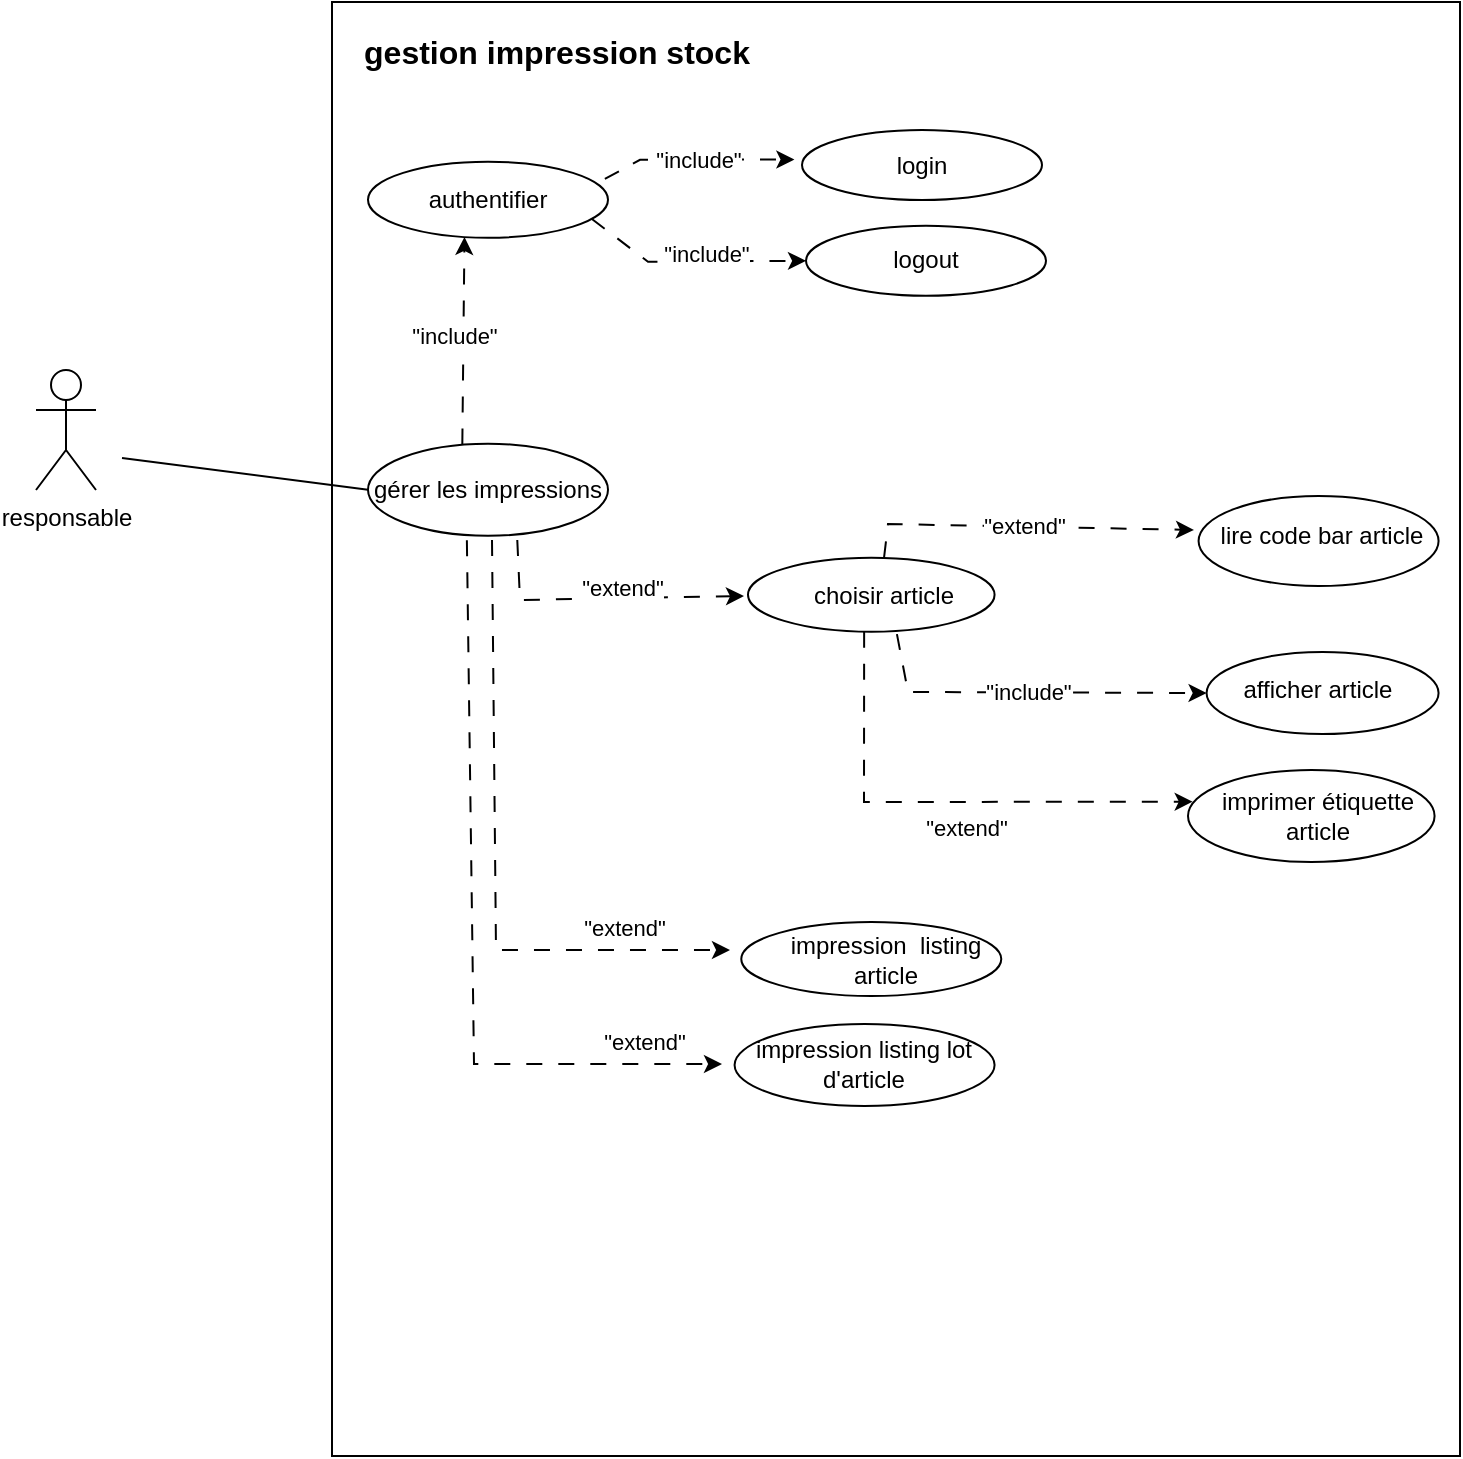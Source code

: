 <mxfile version="28.0.4">
  <diagram name="Page-1" id="1hs5s9o86z9CkmKRlvlU">
    <mxGraphModel dx="705" dy="608" grid="0" gridSize="10" guides="1" tooltips="1" connect="1" arrows="1" fold="1" page="1" pageScale="1" pageWidth="827" pageHeight="1169" math="0" shadow="0">
      <root>
        <mxCell id="0" />
        <mxCell id="1" parent="0" />
        <mxCell id="moyFe240ITgWGfT6woky-1" value="" style="rounded=0;whiteSpace=wrap;html=1;movable=1;resizable=1;rotatable=1;deletable=1;editable=1;locked=0;connectable=1;" parent="1" vertex="1">
          <mxGeometry x="186" y="96" width="564" height="727" as="geometry" />
        </mxCell>
        <mxCell id="m7XsVHhVL0BLHQTgYPTq-2" value="responsable" style="shape=umlActor;verticalLabelPosition=bottom;verticalAlign=top;html=1;" parent="1" vertex="1">
          <mxGeometry x="38" y="280" width="30" height="60" as="geometry" />
        </mxCell>
        <mxCell id="m7XsVHhVL0BLHQTgYPTq-45" value="" style="endArrow=none;html=1;rounded=0;endFill=0;entryX=0;entryY=0.5;entryDx=0;entryDy=0;" parent="1" target="Vm04vDGgWkTRmuB3QaGC-19" edge="1">
          <mxGeometry width="50" height="50" relative="1" as="geometry">
            <mxPoint x="81" y="324" as="sourcePoint" />
            <mxPoint x="274.2" y="191.25" as="targetPoint" />
          </mxGeometry>
        </mxCell>
        <mxCell id="moyFe240ITgWGfT6woky-2" value="gestion impression stock" style="text;html=1;align=center;verticalAlign=middle;whiteSpace=wrap;rounded=0;fontSize=16;fontStyle=1" parent="1" vertex="1">
          <mxGeometry x="189" y="106" width="219" height="30" as="geometry" />
        </mxCell>
        <mxCell id="Vm04vDGgWkTRmuB3QaGC-34" value="" style="group" parent="1" vertex="1" connectable="0">
          <mxGeometry x="204" y="160" width="535.29" height="488" as="geometry" />
        </mxCell>
        <mxCell id="m7XsVHhVL0BLHQTgYPTq-14" value="" style="shape=ellipse;container=1;horizontal=1;horizontalStack=0;resizeParent=1;resizeParentMax=0;resizeLast=0;html=1;dashed=0;collapsible=0;" parent="Vm04vDGgWkTRmuB3QaGC-34" vertex="1">
          <mxGeometry x="415.29" y="183" width="120" height="45" as="geometry" />
        </mxCell>
        <mxCell id="m7XsVHhVL0BLHQTgYPTq-15" value="lire code bar article" style="html=1;strokeColor=none;fillColor=none;align=center;verticalAlign=middle;rotatable=0;whiteSpace=wrap;" parent="m7XsVHhVL0BLHQTgYPTq-14" vertex="1">
          <mxGeometry x="2" y="14.001" width="120" height="11.25" as="geometry" />
        </mxCell>
        <mxCell id="m7XsVHhVL0BLHQTgYPTq-24" value="" style="shape=ellipse;container=1;horizontal=1;horizontalStack=0;resizeParent=1;resizeParentMax=0;resizeLast=0;html=1;dashed=0;collapsible=0;" parent="Vm04vDGgWkTRmuB3QaGC-34" vertex="1">
          <mxGeometry x="419.29" y="261" width="116" height="41" as="geometry" />
        </mxCell>
        <mxCell id="m7XsVHhVL0BLHQTgYPTq-25" value="afficher article" style="html=1;strokeColor=none;fillColor=none;align=center;verticalAlign=middle;rotatable=0;whiteSpace=wrap;" parent="m7XsVHhVL0BLHQTgYPTq-24" vertex="1">
          <mxGeometry x="-2" y="13.667" width="116" height="10.25" as="geometry" />
        </mxCell>
        <mxCell id="m7XsVHhVL0BLHQTgYPTq-37" value="" style="shape=ellipse;container=1;horizontal=1;horizontalStack=0;resizeParent=1;resizeParentMax=0;resizeLast=0;html=1;dashed=0;collapsible=0;" parent="Vm04vDGgWkTRmuB3QaGC-34" vertex="1">
          <mxGeometry x="186.64" y="396" width="130" height="37" as="geometry" />
        </mxCell>
        <mxCell id="m7XsVHhVL0BLHQTgYPTq-38" value="impression&amp;nbsp; listing article" style="html=1;strokeColor=none;fillColor=none;align=center;verticalAlign=middle;rotatable=0;whiteSpace=wrap;" parent="m7XsVHhVL0BLHQTgYPTq-37" vertex="1">
          <mxGeometry x="7" y="14.44" width="130" height="8.12" as="geometry" />
        </mxCell>
        <mxCell id="m7XsVHhVL0BLHQTgYPTq-47" value="&quot;extend&quot;" style="endArrow=classic;html=1;rounded=0;endFill=1;dashed=1;dashPattern=8 8;exitX=0.552;exitY=-0.008;exitDx=0;exitDy=0;exitPerimeter=0;" parent="Vm04vDGgWkTRmuB3QaGC-34" source="Vm04vDGgWkTRmuB3QaGC-22" edge="1">
          <mxGeometry width="50" height="50" relative="1" as="geometry">
            <mxPoint x="-127" y="203" as="sourcePoint" />
            <mxPoint x="413" y="200" as="targetPoint" />
            <Array as="points">
              <mxPoint x="260" y="197" />
            </Array>
          </mxGeometry>
        </mxCell>
        <mxCell id="m7XsVHhVL0BLHQTgYPTq-49" value="&quot;include&quot;" style="endArrow=classic;html=1;rounded=0;entryX=0;entryY=0.5;entryDx=0;entryDy=0;endFill=1;dashed=1;dashPattern=8 8;exitX=0.604;exitY=1.032;exitDx=0;exitDy=0;exitPerimeter=0;" parent="Vm04vDGgWkTRmuB3QaGC-34" source="Vm04vDGgWkTRmuB3QaGC-22" target="m7XsVHhVL0BLHQTgYPTq-24" edge="1">
          <mxGeometry width="50" height="50" relative="1" as="geometry">
            <mxPoint x="-367" y="114" as="sourcePoint" />
            <mxPoint x="-43" y="434" as="targetPoint" />
            <Array as="points">
              <mxPoint x="270" y="281" />
            </Array>
          </mxGeometry>
        </mxCell>
        <mxCell id="m7XsVHhVL0BLHQTgYPTq-54" value="" style="shape=ellipse;container=1;horizontal=1;horizontalStack=0;resizeParent=1;resizeParentMax=0;resizeLast=0;html=1;dashed=0;collapsible=0;" parent="Vm04vDGgWkTRmuB3QaGC-34" vertex="1">
          <mxGeometry x="183.29" y="447" width="130" height="41" as="geometry" />
        </mxCell>
        <mxCell id="m7XsVHhVL0BLHQTgYPTq-55" value="impression listing lot d&#39;article" style="html=1;strokeColor=none;fillColor=none;align=center;verticalAlign=middle;rotatable=0;whiteSpace=wrap;" parent="m7XsVHhVL0BLHQTgYPTq-54" vertex="1">
          <mxGeometry y="15.373" width="130" height="10.25" as="geometry" />
        </mxCell>
        <mxCell id="Vm04vDGgWkTRmuB3QaGC-3" value="&quot;extend&quot;" style="endArrow=classic;html=1;rounded=0;endFill=1;dashed=1;dashPattern=8 8;" parent="Vm04vDGgWkTRmuB3QaGC-34" edge="1">
          <mxGeometry x="0.671" y="11" width="50" height="50" relative="1" as="geometry">
            <mxPoint x="62" y="205" as="sourcePoint" />
            <mxPoint x="181" y="410" as="targetPoint" />
            <Array as="points">
              <mxPoint x="64" y="410" />
            </Array>
            <mxPoint as="offset" />
          </mxGeometry>
        </mxCell>
        <mxCell id="Vm04vDGgWkTRmuB3QaGC-6" value="&quot;extend&quot;" style="endArrow=classic;html=1;rounded=0;endFill=1;exitX=0.412;exitY=1.05;exitDx=0;exitDy=0;exitPerimeter=0;dashed=1;dashPattern=8 8;" parent="Vm04vDGgWkTRmuB3QaGC-34" source="Vm04vDGgWkTRmuB3QaGC-19" edge="1">
          <mxGeometry x="0.799" y="11" width="50" height="50" relative="1" as="geometry">
            <mxPoint x="-78.71" y="116.875" as="sourcePoint" />
            <mxPoint x="177" y="467" as="targetPoint" />
            <Array as="points">
              <mxPoint x="53" y="467" />
            </Array>
            <mxPoint as="offset" />
          </mxGeometry>
        </mxCell>
        <mxCell id="Vm04vDGgWkTRmuB3QaGC-11" value="" style="shape=ellipse;container=1;horizontal=1;horizontalStack=0;resizeParent=1;resizeParentMax=0;resizeLast=0;html=1;dashed=0;collapsible=0;" parent="Vm04vDGgWkTRmuB3QaGC-34" vertex="1">
          <mxGeometry x="219" y="47.875" width="120" height="35" as="geometry" />
        </mxCell>
        <mxCell id="Vm04vDGgWkTRmuB3QaGC-12" value="logout" style="html=1;strokeColor=none;fillColor=none;align=center;verticalAlign=middle;rotatable=0;whiteSpace=wrap;" parent="Vm04vDGgWkTRmuB3QaGC-11" vertex="1">
          <mxGeometry y="13.125" width="120" height="8.75" as="geometry" />
        </mxCell>
        <mxCell id="Vm04vDGgWkTRmuB3QaGC-13" value="" style="endArrow=classic;html=1;rounded=0;entryX=0;entryY=1;entryDx=0;entryDy=0;endFill=1;dashed=1;dashPattern=8 8;exitX=0.987;exitY=0.226;exitDx=0;exitDy=0;exitPerimeter=0;" parent="Vm04vDGgWkTRmuB3QaGC-34" source="Vm04vDGgWkTRmuB3QaGC-26" edge="1">
          <mxGeometry width="50" height="50" relative="1" as="geometry">
            <mxPoint x="-95" y="68.875" as="sourcePoint" />
            <mxPoint x="213.2" y="14.75" as="targetPoint" />
            <Array as="points">
              <mxPoint x="136" y="14.875" />
            </Array>
          </mxGeometry>
        </mxCell>
        <mxCell id="Vm04vDGgWkTRmuB3QaGC-14" value="&quot;include&quot;" style="edgeLabel;html=1;align=center;verticalAlign=middle;resizable=0;points=[];" parent="Vm04vDGgWkTRmuB3QaGC-13" vertex="1" connectable="0">
          <mxGeometry x="0.013" relative="1" as="geometry">
            <mxPoint as="offset" />
          </mxGeometry>
        </mxCell>
        <mxCell id="Vm04vDGgWkTRmuB3QaGC-15" value="" style="endArrow=classic;html=1;rounded=0;entryX=0;entryY=0.5;entryDx=0;entryDy=0;endFill=1;dashed=1;dashPattern=8 8;exitX=0.933;exitY=0.753;exitDx=0;exitDy=0;exitPerimeter=0;" parent="Vm04vDGgWkTRmuB3QaGC-34" source="Vm04vDGgWkTRmuB3QaGC-26" target="Vm04vDGgWkTRmuB3QaGC-12" edge="1">
          <mxGeometry width="50" height="50" relative="1" as="geometry">
            <mxPoint x="98" y="84.875" as="sourcePoint" />
            <mxPoint x="235" y="126.875" as="targetPoint" />
            <Array as="points">
              <mxPoint x="140" y="65.875" />
            </Array>
          </mxGeometry>
        </mxCell>
        <mxCell id="Vm04vDGgWkTRmuB3QaGC-16" value="&quot;include&quot;" style="edgeLabel;html=1;align=center;verticalAlign=middle;resizable=0;points=[];" parent="Vm04vDGgWkTRmuB3QaGC-15" vertex="1" connectable="0">
          <mxGeometry x="-0.095" y="2" relative="1" as="geometry">
            <mxPoint x="13" y="-2" as="offset" />
          </mxGeometry>
        </mxCell>
        <mxCell id="Vm04vDGgWkTRmuB3QaGC-17" value="" style="shape=ellipse;container=1;horizontal=1;horizontalStack=0;resizeParent=1;resizeParentMax=0;resizeLast=0;html=1;dashed=0;collapsible=0;" parent="Vm04vDGgWkTRmuB3QaGC-34" vertex="1">
          <mxGeometry x="410.0" y="320.005" width="123.29" height="46" as="geometry" />
        </mxCell>
        <mxCell id="Vm04vDGgWkTRmuB3QaGC-18" value="imprimer étiquette article" style="html=1;strokeColor=none;fillColor=none;align=center;verticalAlign=middle;rotatable=0;whiteSpace=wrap;" parent="Vm04vDGgWkTRmuB3QaGC-17" vertex="1">
          <mxGeometry x="11" y="17.25" width="108.29" height="11.5" as="geometry" />
        </mxCell>
        <mxCell id="Vm04vDGgWkTRmuB3QaGC-19" value="gérer les impressions" style="ellipse;whiteSpace=wrap;html=1;" parent="Vm04vDGgWkTRmuB3QaGC-34" vertex="1">
          <mxGeometry y="156.875" width="120" height="46" as="geometry" />
        </mxCell>
        <mxCell id="Vm04vDGgWkTRmuB3QaGC-20" value="" style="endArrow=classic;html=1;rounded=0;dashed=1;dashPattern=8 8;exitX=0.471;exitY=1.001;exitDx=0;exitDy=0;exitPerimeter=0;entryX=0.019;entryY=0.344;entryDx=0;entryDy=0;entryPerimeter=0;" parent="Vm04vDGgWkTRmuB3QaGC-34" source="Vm04vDGgWkTRmuB3QaGC-22" target="Vm04vDGgWkTRmuB3QaGC-17" edge="1">
          <mxGeometry width="50" height="50" relative="1" as="geometry">
            <mxPoint x="84.72" y="207.533" as="sourcePoint" />
            <mxPoint x="219.0" y="344.877" as="targetPoint" />
            <Array as="points">
              <mxPoint x="248" y="336" />
            </Array>
          </mxGeometry>
        </mxCell>
        <mxCell id="Vm04vDGgWkTRmuB3QaGC-21" value="&quot;extend&quot;" style="edgeLabel;html=1;align=center;verticalAlign=middle;resizable=0;points=[];" parent="Vm04vDGgWkTRmuB3QaGC-20" vertex="1" connectable="0">
          <mxGeometry x="-0.411" y="2" relative="1" as="geometry">
            <mxPoint x="49" y="24" as="offset" />
          </mxGeometry>
        </mxCell>
        <mxCell id="Vm04vDGgWkTRmuB3QaGC-22" value="" style="shape=ellipse;container=1;horizontal=1;horizontalStack=0;resizeParent=1;resizeParentMax=0;resizeLast=0;html=1;dashed=0;collapsible=0;" parent="Vm04vDGgWkTRmuB3QaGC-34" vertex="1">
          <mxGeometry x="190" y="213.875" width="123.29" height="37" as="geometry" />
        </mxCell>
        <mxCell id="Vm04vDGgWkTRmuB3QaGC-23" value="choisir article" style="html=1;strokeColor=none;fillColor=none;align=center;verticalAlign=middle;rotatable=0;whiteSpace=wrap;" parent="Vm04vDGgWkTRmuB3QaGC-22" vertex="1">
          <mxGeometry x="8" y="11" width="120" height="16.13" as="geometry" />
        </mxCell>
        <mxCell id="Vm04vDGgWkTRmuB3QaGC-24" value="" style="endArrow=classic;html=1;rounded=0;dashed=1;dashPattern=8 8;exitX=0.622;exitY=1.046;exitDx=0;exitDy=0;exitPerimeter=0;endSize=6;strokeWidth=1;jumpSize=6;" parent="Vm04vDGgWkTRmuB3QaGC-34" source="Vm04vDGgWkTRmuB3QaGC-19" edge="1">
          <mxGeometry width="50" height="50" relative="1" as="geometry">
            <mxPoint x="114" y="223.875" as="sourcePoint" />
            <mxPoint x="188" y="233" as="targetPoint" />
            <Array as="points">
              <mxPoint x="76" y="235" />
            </Array>
          </mxGeometry>
        </mxCell>
        <mxCell id="Vm04vDGgWkTRmuB3QaGC-25" value="&quot;extend&quot;" style="edgeLabel;html=1;align=center;verticalAlign=middle;resizable=0;points=[];" parent="Vm04vDGgWkTRmuB3QaGC-24" vertex="1" connectable="0">
          <mxGeometry x="-0.411" y="2" relative="1" as="geometry">
            <mxPoint x="39" y="-4" as="offset" />
          </mxGeometry>
        </mxCell>
        <mxCell id="Vm04vDGgWkTRmuB3QaGC-26" value="authentifier" style="ellipse;whiteSpace=wrap;html=1;" parent="Vm04vDGgWkTRmuB3QaGC-34" vertex="1">
          <mxGeometry y="15.875" width="120" height="38" as="geometry" />
        </mxCell>
        <mxCell id="Vm04vDGgWkTRmuB3QaGC-27" value="" style="endArrow=classic;html=1;rounded=0;exitX=0.393;exitY=0.009;exitDx=0;exitDy=0;exitPerimeter=0;entryX=0.402;entryY=0.989;entryDx=0;entryDy=0;entryPerimeter=0;dashed=1;dashPattern=8 8;" parent="Vm04vDGgWkTRmuB3QaGC-34" source="Vm04vDGgWkTRmuB3QaGC-19" target="Vm04vDGgWkTRmuB3QaGC-26" edge="1">
          <mxGeometry width="50" height="50" relative="1" as="geometry">
            <mxPoint x="78" y="162.875" as="sourcePoint" />
            <mxPoint x="185" y="78.875" as="targetPoint" />
          </mxGeometry>
        </mxCell>
        <mxCell id="Vm04vDGgWkTRmuB3QaGC-28" value="&quot;include&quot;" style="edgeLabel;html=1;align=center;verticalAlign=middle;resizable=0;points=[];" parent="Vm04vDGgWkTRmuB3QaGC-27" vertex="1" connectable="0">
          <mxGeometry x="0.051" y="5" relative="1" as="geometry">
            <mxPoint as="offset" />
          </mxGeometry>
        </mxCell>
        <mxCell id="Vm04vDGgWkTRmuB3QaGC-32" value="" style="shape=ellipse;container=1;horizontal=1;horizontalStack=0;resizeParent=1;resizeParentMax=0;resizeLast=0;html=1;dashed=0;collapsible=0;" parent="Vm04vDGgWkTRmuB3QaGC-34" vertex="1">
          <mxGeometry x="217" width="120" height="35" as="geometry" />
        </mxCell>
        <mxCell id="Vm04vDGgWkTRmuB3QaGC-33" value="login" style="html=1;strokeColor=none;fillColor=none;align=center;verticalAlign=middle;rotatable=0;whiteSpace=wrap;" parent="Vm04vDGgWkTRmuB3QaGC-32" vertex="1">
          <mxGeometry y="13.125" width="120" height="8.75" as="geometry" />
        </mxCell>
      </root>
    </mxGraphModel>
  </diagram>
</mxfile>
